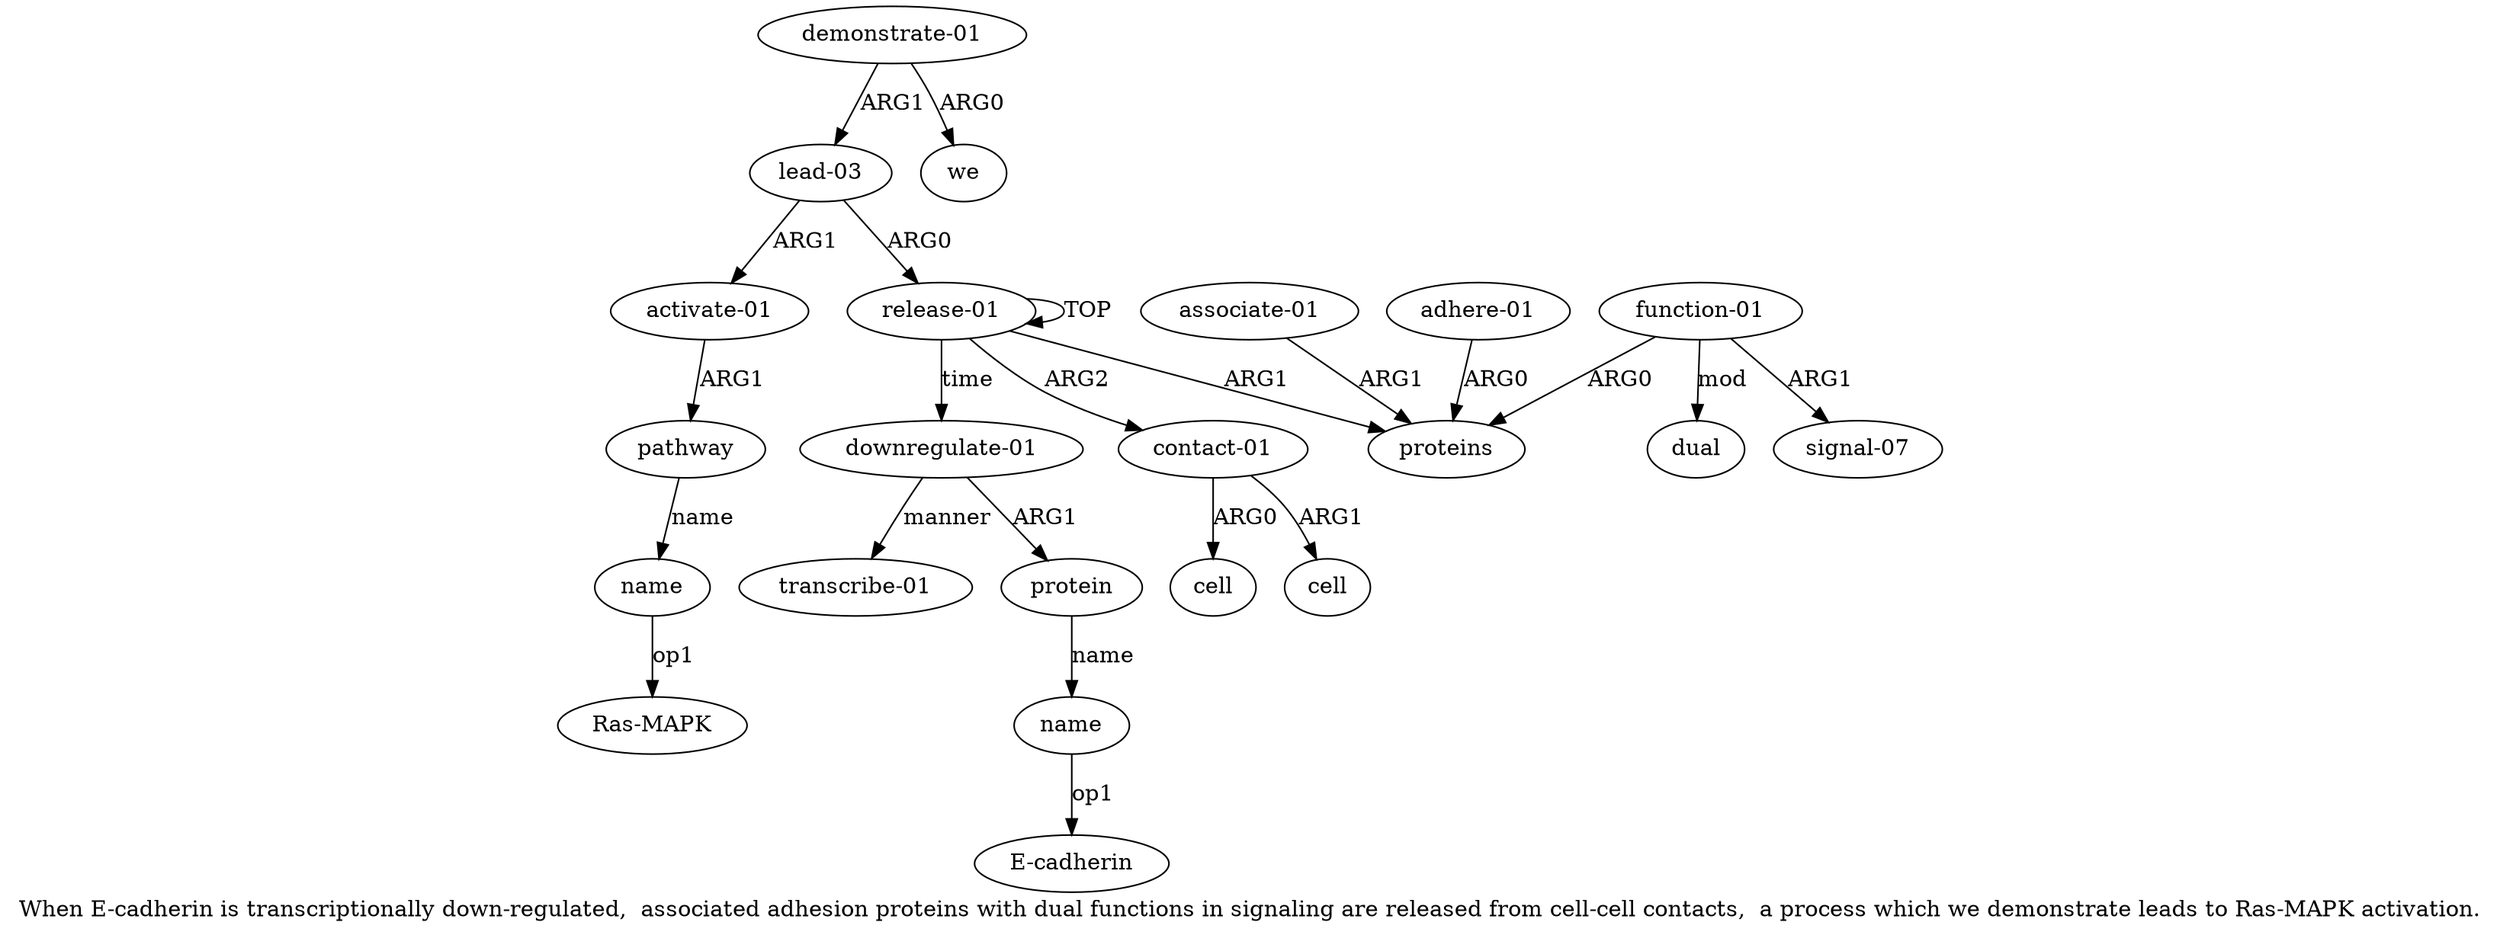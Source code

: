 digraph  {
	graph [label="When E-cadherin is transcriptionally down-regulated,  associated adhesion proteins with dual functions in signaling are released \
from cell-cell contacts,  a process which we demonstrate leads to Ras-MAPK activation."];
	node [label="\N"];
	a15	 [color=black,
		gold_ind=15,
		gold_label="activate-01",
		label="activate-01",
		test_ind=15,
		test_label="activate-01"];
	a16	 [color=black,
		gold_ind=16,
		gold_label=pathway,
		label=pathway,
		test_ind=16,
		test_label=pathway];
	a15 -> a16 [key=0,
	color=black,
	gold_label=ARG1,
	label=ARG1,
	test_label=ARG1];
a14 [color=black,
	gold_ind=14,
	gold_label="lead-03",
	label="lead-03",
	test_ind=14,
	test_label="lead-03"];
a14 -> a15 [key=0,
color=black,
gold_label=ARG1,
label=ARG1,
test_label=ARG1];
a0 [color=black,
gold_ind=0,
gold_label="release-01",
label="release-01",
test_ind=0,
test_label="release-01"];
a14 -> a0 [key=0,
color=black,
gold_label=ARG0,
label=ARG0,
test_label=ARG0];
a17 [color=black,
gold_ind=17,
gold_label=name,
label=name,
test_ind=17,
test_label=name];
"a17 Ras-MAPK" [color=black,
gold_ind=-1,
gold_label="Ras-MAPK",
label="Ras-MAPK",
test_ind=-1,
test_label="Ras-MAPK"];
a17 -> "a17 Ras-MAPK" [key=0,
color=black,
gold_label=op1,
label=op1,
test_label=op1];
a16 -> a17 [key=0,
color=black,
gold_label=name,
label=name,
test_label=name];
a11 [color=black,
gold_ind=11,
gold_label=protein,
label=protein,
test_ind=11,
test_label=protein];
a12 [color=black,
gold_ind=12,
gold_label=name,
label=name,
test_ind=12,
test_label=name];
a11 -> a12 [key=0,
color=black,
gold_label=name,
label=name,
test_label=name];
a10 [color=black,
gold_ind=10,
gold_label="downregulate-01",
label="downregulate-01",
test_ind=10,
test_label="downregulate-01"];
a10 -> a11 [key=0,
color=black,
gold_label=ARG1,
label=ARG1,
test_label=ARG1];
a13 [color=black,
gold_ind=13,
gold_label="transcribe-01",
label="transcribe-01",
test_ind=13,
test_label="transcribe-01"];
a10 -> a13 [key=0,
color=black,
gold_label=manner,
label=manner,
test_label=manner];
"a12 E-cadherin" [color=black,
gold_ind=-1,
gold_label="E-cadherin",
label="E-cadherin",
test_ind=-1,
test_label="E-cadherin"];
a12 -> "a12 E-cadherin" [key=0,
color=black,
gold_label=op1,
label=op1,
test_label=op1];
a19 [color=black,
gold_ind=19,
gold_label=we,
label=we,
test_ind=19,
test_label=we];
a18 [color=black,
gold_ind=18,
gold_label="demonstrate-01",
label="demonstrate-01",
test_ind=18,
test_label="demonstrate-01"];
a18 -> a14 [key=0,
color=black,
gold_label=ARG1,
label=ARG1,
test_label=ARG1];
a18 -> a19 [key=0,
color=black,
gold_label=ARG0,
label=ARG0,
test_label=ARG0];
a1 [color=black,
gold_ind=1,
gold_label=proteins,
label=proteins,
test_ind=1,
test_label=proteins];
a0 -> a10 [key=0,
color=black,
gold_label=time,
label=time,
test_label=time];
a0 -> a1 [key=0,
color=black,
gold_label=ARG1,
label=ARG1,
test_label=ARG1];
a0 -> a0 [key=0,
color=black,
gold_label=TOP,
label=TOP,
test_label=TOP];
a7 [color=black,
gold_ind=7,
gold_label="contact-01",
label="contact-01",
test_ind=7,
test_label="contact-01"];
a0 -> a7 [key=0,
color=black,
gold_label=ARG2,
label=ARG2,
test_label=ARG2];
a3 [color=black,
gold_ind=3,
gold_label="associate-01",
label="associate-01",
test_ind=3,
test_label="associate-01"];
a3 -> a1 [key=0,
color=black,
gold_label=ARG1,
label=ARG1,
test_label=ARG1];
a2 [color=black,
gold_ind=2,
gold_label="adhere-01",
label="adhere-01",
test_ind=2,
test_label="adhere-01"];
a2 -> a1 [key=0,
color=black,
gold_label=ARG0,
label=ARG0,
test_label=ARG0];
a4 [color=black,
gold_ind=4,
gold_label="function-01",
label="function-01",
test_ind=4,
test_label="function-01"];
a4 -> a1 [key=0,
color=black,
gold_label=ARG0,
label=ARG0,
test_label=ARG0];
a6 [color=black,
gold_ind=6,
gold_label=dual,
label=dual,
test_ind=6,
test_label=dual];
a4 -> a6 [key=0,
color=black,
gold_label=mod,
label=mod,
test_label=mod];
a5 [color=black,
gold_ind=5,
gold_label="signal-07",
label="signal-07",
test_ind=5,
test_label="signal-07"];
a4 -> a5 [key=0,
color=black,
gold_label=ARG1,
label=ARG1,
test_label=ARG1];
a9 [color=black,
gold_ind=9,
gold_label=cell,
label=cell,
test_ind=9,
test_label=cell];
a7 -> a9 [key=0,
color=black,
gold_label=ARG1,
label=ARG1,
test_label=ARG1];
a8 [color=black,
gold_ind=8,
gold_label=cell,
label=cell,
test_ind=8,
test_label=cell];
a7 -> a8 [key=0,
color=black,
gold_label=ARG0,
label=ARG0,
test_label=ARG0];
}
